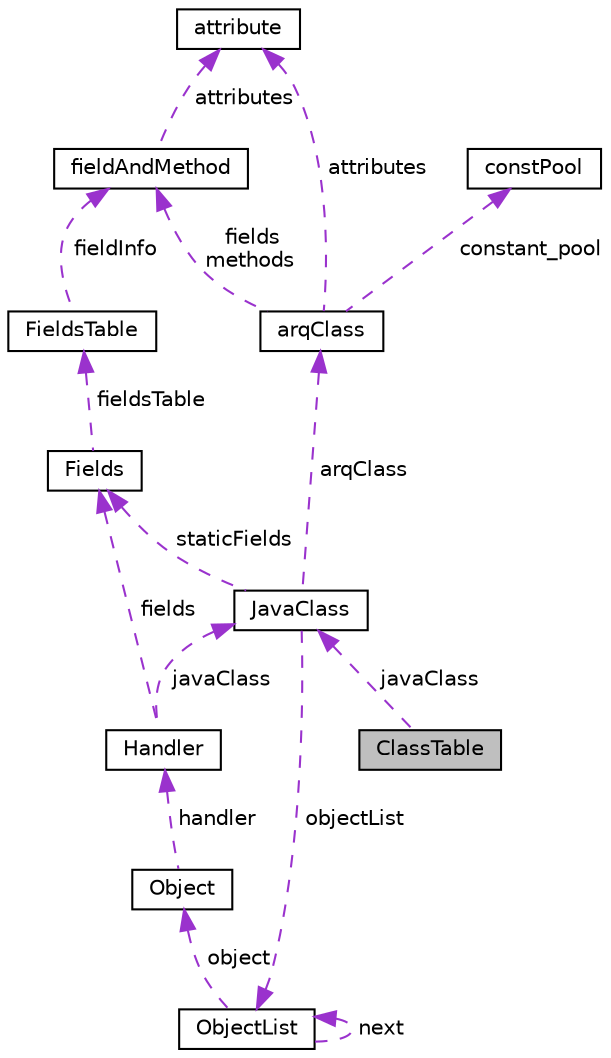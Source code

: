digraph "ClassTable"
{
  edge [fontname="Helvetica",fontsize="10",labelfontname="Helvetica",labelfontsize="10"];
  node [fontname="Helvetica",fontsize="10",shape=record];
  Node1 [label="ClassTable",height=0.2,width=0.4,color="black", fillcolor="grey75", style="filled", fontcolor="black"];
  Node2 -> Node1 [dir="back",color="darkorchid3",fontsize="10",style="dashed",label=" javaClass" ,fontname="Helvetica"];
  Node2 [label="JavaClass",height=0.2,width=0.4,color="black", fillcolor="white", style="filled",URL="$struct_java_class.html",tooltip="Estrutura da JavaClass. "];
  Node3 -> Node2 [dir="back",color="darkorchid3",fontsize="10",style="dashed",label=" staticFields" ,fontname="Helvetica"];
  Node3 [label="Fields",height=0.2,width=0.4,color="black", fillcolor="white", style="filled",URL="$struct_fields.html",tooltip="Estrutura da FieldsTable. "];
  Node4 -> Node3 [dir="back",color="darkorchid3",fontsize="10",style="dashed",label=" fieldsTable" ,fontname="Helvetica"];
  Node4 [label="FieldsTable",height=0.2,width=0.4,color="black", fillcolor="white", style="filled",URL="$struct_fields_table.html",tooltip="Estrutura da FieldsTable. "];
  Node5 -> Node4 [dir="back",color="darkorchid3",fontsize="10",style="dashed",label=" fieldInfo" ,fontname="Helvetica"];
  Node5 [label="fieldAndMethod",height=0.2,width=0.4,color="black", fillcolor="white", style="filled",URL="$structfield_and_method.html",tooltip="Estrutura de Campos e Metodos. "];
  Node6 -> Node5 [dir="back",color="darkorchid3",fontsize="10",style="dashed",label=" attributes" ,fontname="Helvetica"];
  Node6 [label="attribute",height=0.2,width=0.4,color="black", fillcolor="white", style="filled",URL="$structattribute.html",tooltip="Estrutura de Atributos. "];
  Node7 -> Node2 [dir="back",color="darkorchid3",fontsize="10",style="dashed",label=" arqClass" ,fontname="Helvetica"];
  Node7 [label="arqClass",height=0.2,width=0.4,color="black", fillcolor="white", style="filled",URL="$structarq_class.html",tooltip="um metodo. "];
  Node5 -> Node7 [dir="back",color="darkorchid3",fontsize="10",style="dashed",label=" fields\nmethods" ,fontname="Helvetica"];
  Node6 -> Node7 [dir="back",color="darkorchid3",fontsize="10",style="dashed",label=" attributes" ,fontname="Helvetica"];
  Node8 -> Node7 [dir="back",color="darkorchid3",fontsize="10",style="dashed",label=" constant_pool" ,fontname="Helvetica"];
  Node8 [label="constPool",height=0.2,width=0.4,color="black", fillcolor="white", style="filled",URL="$structconst_pool.html",tooltip="Estrutura do Pool de Constantes. "];
  Node9 -> Node2 [dir="back",color="darkorchid3",fontsize="10",style="dashed",label=" objectList" ,fontname="Helvetica"];
  Node9 [label="ObjectList",height=0.2,width=0.4,color="black", fillcolor="white", style="filled",URL="$struct_object_list.html",tooltip="Estrutura da ObjectList. "];
  Node9 -> Node9 [dir="back",color="darkorchid3",fontsize="10",style="dashed",label=" next" ,fontname="Helvetica"];
  Node10 -> Node9 [dir="back",color="darkorchid3",fontsize="10",style="dashed",label=" object" ,fontname="Helvetica"];
  Node10 [label="Object",height=0.2,width=0.4,color="black", fillcolor="white", style="filled",URL="$struct_object.html",tooltip="Estrutura do Object. "];
  Node11 -> Node10 [dir="back",color="darkorchid3",fontsize="10",style="dashed",label=" handler" ,fontname="Helvetica"];
  Node11 [label="Handler",height=0.2,width=0.4,color="black", fillcolor="white", style="filled",URL="$struct_handler.html",tooltip="Estrutura da Handler. "];
  Node2 -> Node11 [dir="back",color="darkorchid3",fontsize="10",style="dashed",label=" javaClass" ,fontname="Helvetica"];
  Node3 -> Node11 [dir="back",color="darkorchid3",fontsize="10",style="dashed",label=" fields" ,fontname="Helvetica"];
}
